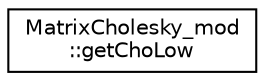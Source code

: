 digraph "Graphical Class Hierarchy"
{
 // LATEX_PDF_SIZE
  edge [fontname="Helvetica",fontsize="10",labelfontname="Helvetica",labelfontsize="10"];
  node [fontname="Helvetica",fontsize="10",shape=record];
  rankdir="LR";
  Node0 [label="MatrixCholesky_mod\l::getChoLow",height=0.2,width=0.4,color="black", fillcolor="white", style="filled",URL="$interfaceMatrixCholesky__mod_1_1getChoLow.html",tooltip="Return the lower-triangle of the Cholesky factorization  of of the input symmetric positive-definite ..."];
}
